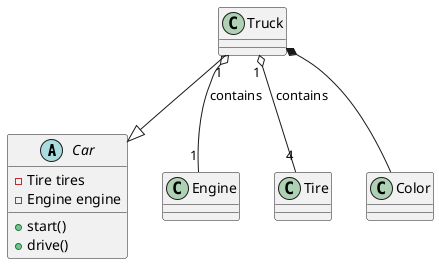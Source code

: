 @startuml
abstract class Car {
  -Tire tires
  -Engine engine
  +start()
  +drive()
}

class Truck
class Engine
class Tire

Truck --|> Car
Truck "1" o-- "4" Tire : contains
Truck "1" o-- "1" Engine : contains
Truck *-- Color

@enduml